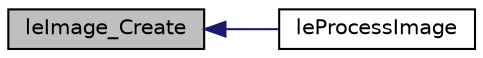 digraph "leImage_Create"
{
 // INTERACTIVE_SVG=YES
  edge [fontname="Helvetica",fontsize="10",labelfontname="Helvetica",labelfontsize="10"];
  node [fontname="Helvetica",fontsize="10",shape=record];
  rankdir="LR";
  Node5 [label="leImage_Create",height=0.2,width=0.4,color="black", fillcolor="grey75", style="filled", fontcolor="black"];
  Node5 -> Node6 [dir="back",color="midnightblue",fontsize="10",style="solid",fontname="Helvetica"];
  Node6 [label="leProcessImage",height=0.2,width=0.4,color="black", fillcolor="white", style="filled",URL="$legato__image_8h.html#abfb245f109fd60007276903857588497",tooltip="Process an image to another location. "];
}
